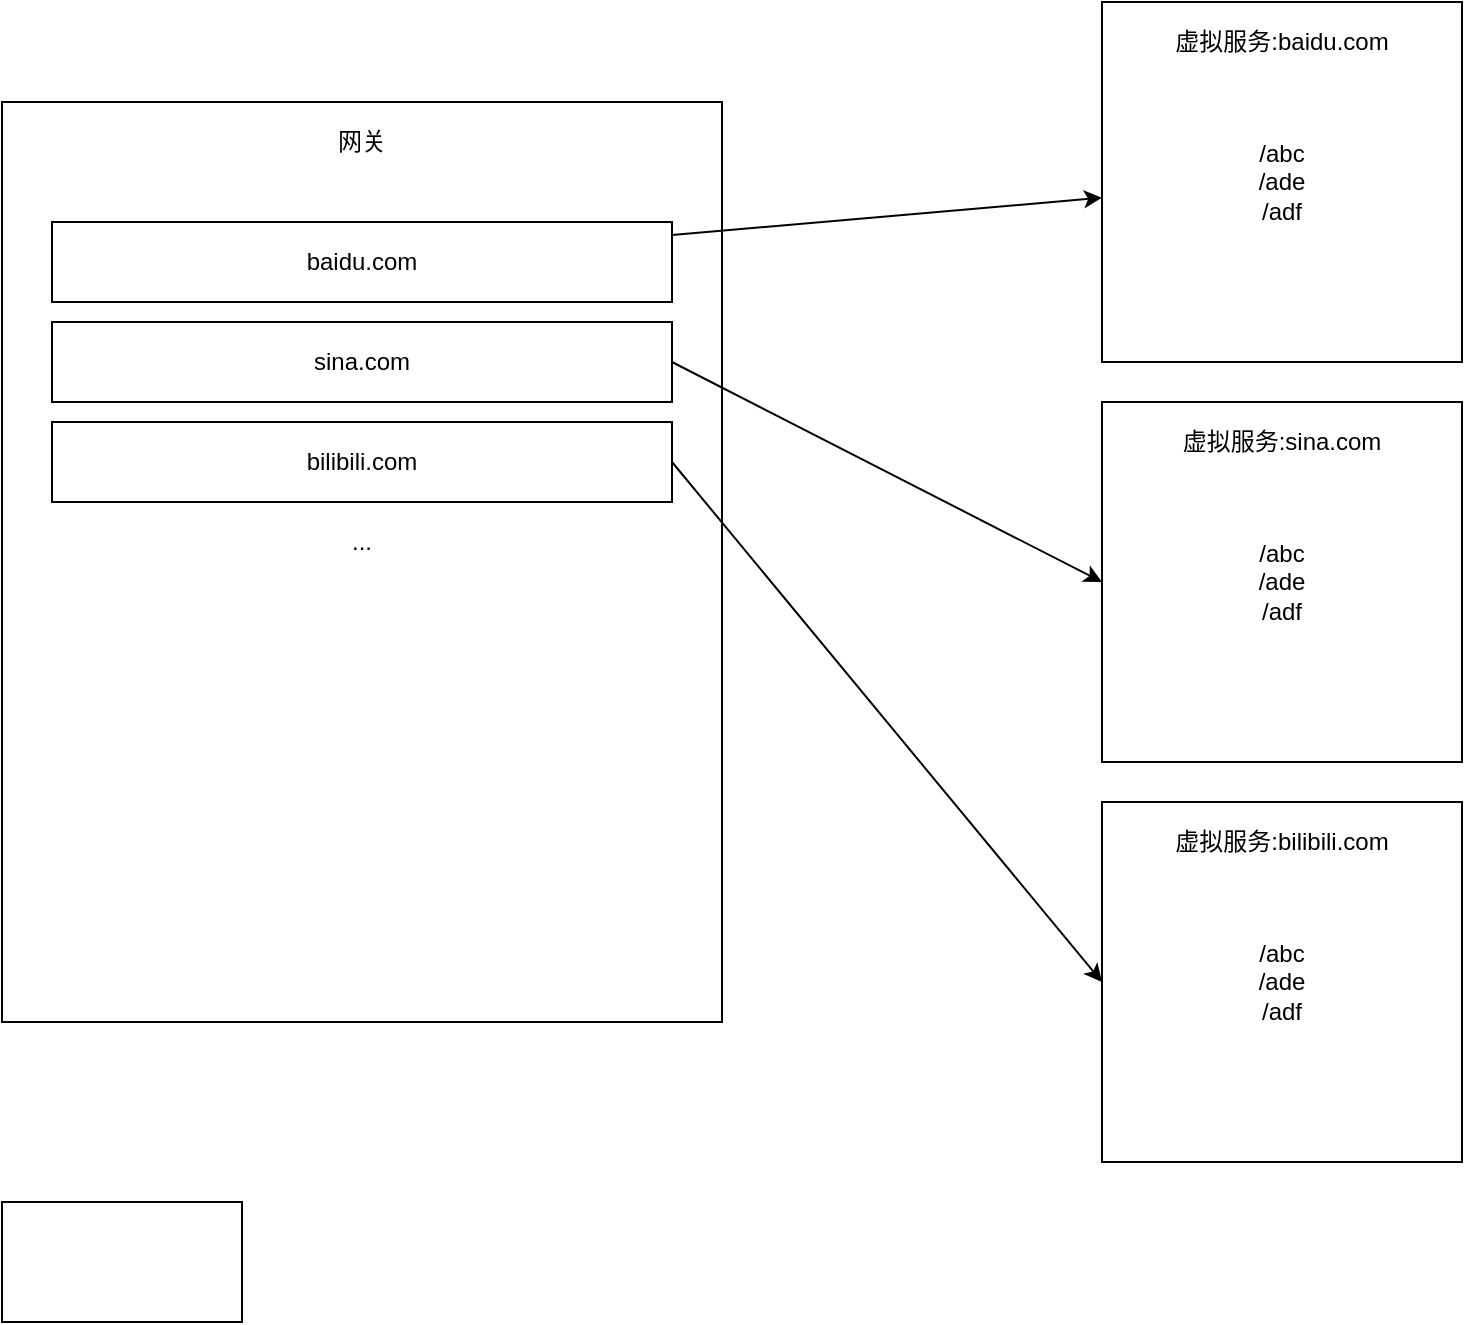 <mxfile version="12.6.5" type="device"><diagram id="ekZcz1FSiY6knPPuRetE" name="Page-1"><mxGraphModel dx="1550" dy="895" grid="1" gridSize="10" guides="1" tooltips="1" connect="1" arrows="1" fold="1" page="1" pageScale="1" pageWidth="2339" pageHeight="3300" math="0" shadow="0"><root><mxCell id="0"/><mxCell id="1" parent="0"/><mxCell id="iMyqrOAg6U4CoMYkS3TQ-1" value="" style="rounded=0;whiteSpace=wrap;html=1;" vertex="1" parent="1"><mxGeometry x="230" y="110" width="360" height="460" as="geometry"/></mxCell><mxCell id="iMyqrOAg6U4CoMYkS3TQ-2" value="网关" style="text;html=1;strokeColor=none;fillColor=none;align=center;verticalAlign=middle;whiteSpace=wrap;rounded=0;" vertex="1" parent="1"><mxGeometry x="360" y="120" width="100" height="20" as="geometry"/></mxCell><mxCell id="iMyqrOAg6U4CoMYkS3TQ-16" style="rounded=0;orthogonalLoop=1;jettySize=auto;html=1;" edge="1" parent="1" source="iMyqrOAg6U4CoMYkS3TQ-3" target="iMyqrOAg6U4CoMYkS3TQ-7"><mxGeometry relative="1" as="geometry"/></mxCell><mxCell id="iMyqrOAg6U4CoMYkS3TQ-3" value="baidu.com" style="rounded=0;whiteSpace=wrap;html=1;" vertex="1" parent="1"><mxGeometry x="255" y="170" width="310" height="40" as="geometry"/></mxCell><mxCell id="iMyqrOAg6U4CoMYkS3TQ-17" style="edgeStyle=none;rounded=0;orthogonalLoop=1;jettySize=auto;html=1;entryX=0;entryY=0.5;entryDx=0;entryDy=0;exitX=1;exitY=0.5;exitDx=0;exitDy=0;" edge="1" parent="1" source="iMyqrOAg6U4CoMYkS3TQ-4" target="iMyqrOAg6U4CoMYkS3TQ-10"><mxGeometry relative="1" as="geometry"/></mxCell><mxCell id="iMyqrOAg6U4CoMYkS3TQ-4" value="sina.com" style="rounded=0;whiteSpace=wrap;html=1;" vertex="1" parent="1"><mxGeometry x="255" y="220" width="310" height="40" as="geometry"/></mxCell><mxCell id="iMyqrOAg6U4CoMYkS3TQ-18" style="edgeStyle=none;rounded=0;orthogonalLoop=1;jettySize=auto;html=1;entryX=0;entryY=0.5;entryDx=0;entryDy=0;exitX=1;exitY=0.5;exitDx=0;exitDy=0;" edge="1" parent="1" source="iMyqrOAg6U4CoMYkS3TQ-5" target="iMyqrOAg6U4CoMYkS3TQ-13"><mxGeometry relative="1" as="geometry"/></mxCell><mxCell id="iMyqrOAg6U4CoMYkS3TQ-5" value="bilibili.com" style="rounded=0;whiteSpace=wrap;html=1;" vertex="1" parent="1"><mxGeometry x="255" y="270" width="310" height="40" as="geometry"/></mxCell><mxCell id="iMyqrOAg6U4CoMYkS3TQ-6" value="..." style="text;html=1;strokeColor=none;fillColor=none;align=center;verticalAlign=middle;whiteSpace=wrap;rounded=0;" vertex="1" parent="1"><mxGeometry x="390" y="320" width="40" height="20" as="geometry"/></mxCell><mxCell id="iMyqrOAg6U4CoMYkS3TQ-7" value="" style="rounded=0;whiteSpace=wrap;html=1;" vertex="1" parent="1"><mxGeometry x="780" y="60" width="180" height="180" as="geometry"/></mxCell><mxCell id="iMyqrOAg6U4CoMYkS3TQ-8" value="虚拟服务:baidu.com" style="text;html=1;strokeColor=none;fillColor=none;align=center;verticalAlign=middle;whiteSpace=wrap;rounded=0;" vertex="1" parent="1"><mxGeometry x="790" y="70" width="160" height="20" as="geometry"/></mxCell><mxCell id="iMyqrOAg6U4CoMYkS3TQ-9" value="/abc&lt;br&gt;/ade&lt;br&gt;/adf" style="text;html=1;strokeColor=none;fillColor=none;align=center;verticalAlign=middle;whiteSpace=wrap;rounded=0;" vertex="1" parent="1"><mxGeometry x="820" y="110" width="100" height="80" as="geometry"/></mxCell><mxCell id="iMyqrOAg6U4CoMYkS3TQ-10" value="" style="rounded=0;whiteSpace=wrap;html=1;" vertex="1" parent="1"><mxGeometry x="780" y="260" width="180" height="180" as="geometry"/></mxCell><mxCell id="iMyqrOAg6U4CoMYkS3TQ-11" value="虚拟服务:sina.com" style="text;html=1;strokeColor=none;fillColor=none;align=center;verticalAlign=middle;whiteSpace=wrap;rounded=0;" vertex="1" parent="1"><mxGeometry x="790" y="270" width="160" height="20" as="geometry"/></mxCell><mxCell id="iMyqrOAg6U4CoMYkS3TQ-12" value="/abc&lt;br&gt;/ade&lt;br&gt;/adf" style="text;html=1;strokeColor=none;fillColor=none;align=center;verticalAlign=middle;whiteSpace=wrap;rounded=0;" vertex="1" parent="1"><mxGeometry x="820" y="310" width="100" height="80" as="geometry"/></mxCell><mxCell id="iMyqrOAg6U4CoMYkS3TQ-13" value="" style="rounded=0;whiteSpace=wrap;html=1;" vertex="1" parent="1"><mxGeometry x="780" y="460" width="180" height="180" as="geometry"/></mxCell><mxCell id="iMyqrOAg6U4CoMYkS3TQ-14" value="虚拟服务:bilibili.com" style="text;html=1;strokeColor=none;fillColor=none;align=center;verticalAlign=middle;whiteSpace=wrap;rounded=0;" vertex="1" parent="1"><mxGeometry x="790" y="470" width="160" height="20" as="geometry"/></mxCell><mxCell id="iMyqrOAg6U4CoMYkS3TQ-15" value="/abc&lt;br&gt;/ade&lt;br&gt;/adf" style="text;html=1;strokeColor=none;fillColor=none;align=center;verticalAlign=middle;whiteSpace=wrap;rounded=0;" vertex="1" parent="1"><mxGeometry x="820" y="510" width="100" height="80" as="geometry"/></mxCell><mxCell id="iMyqrOAg6U4CoMYkS3TQ-19" value="" style="rounded=0;whiteSpace=wrap;html=1;" vertex="1" parent="1"><mxGeometry x="230" y="660" width="120" height="60" as="geometry"/></mxCell></root></mxGraphModel></diagram></mxfile>